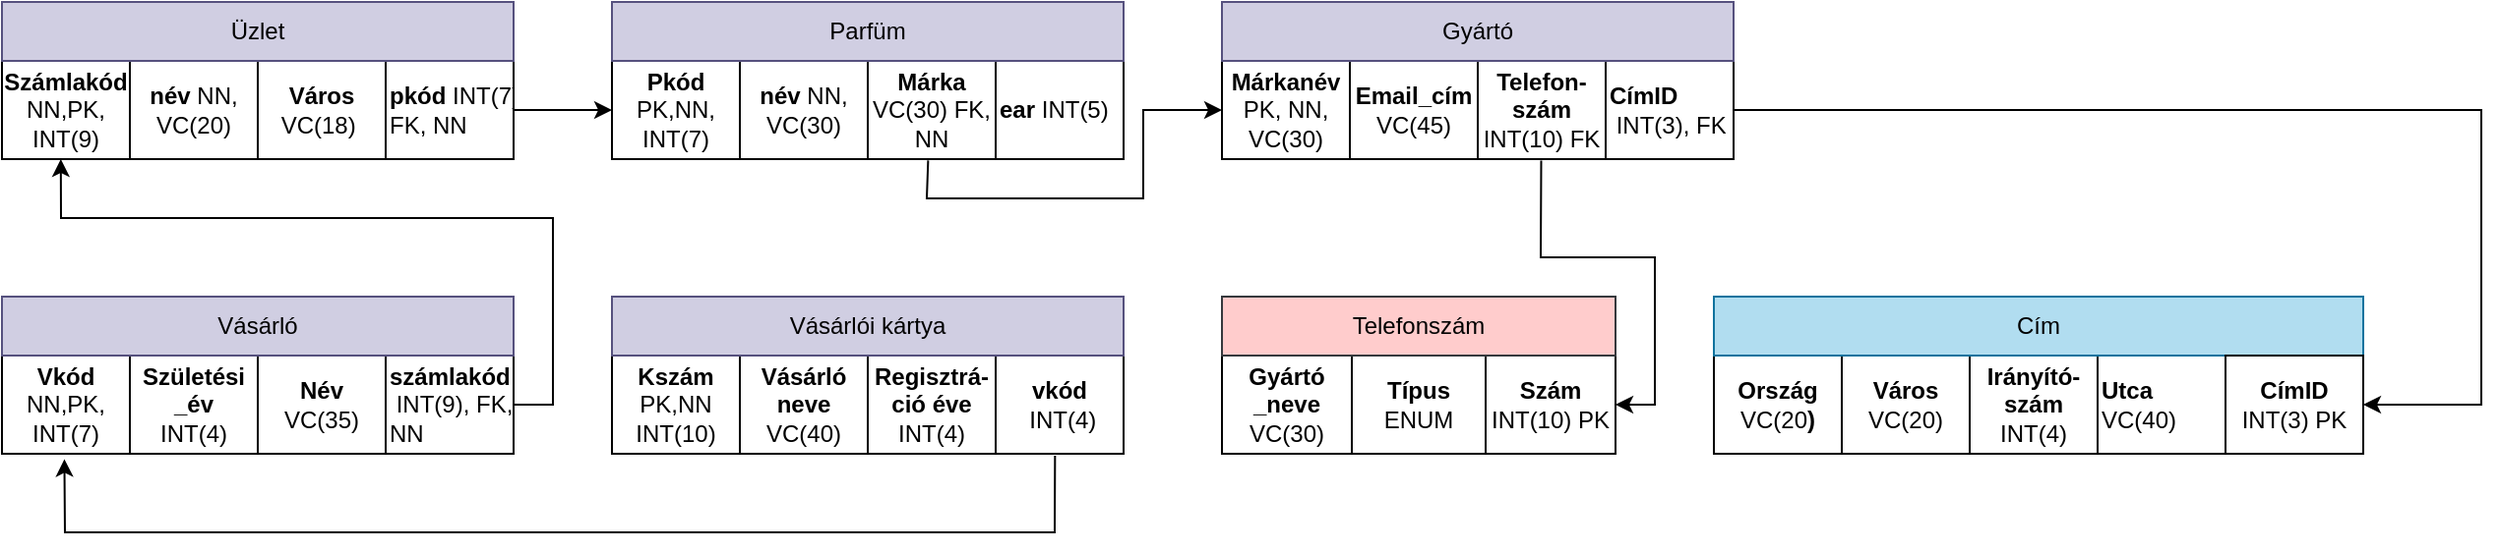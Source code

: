 <mxfile version="24.9.1">
  <diagram name="1 oldal" id="8qRBQV87GWGWTZp9xRCq">
    <mxGraphModel dx="2047" dy="666" grid="1" gridSize="10" guides="1" tooltips="1" connect="1" arrows="1" fold="1" page="1" pageScale="1" pageWidth="827" pageHeight="1169" math="0" shadow="0">
      <root>
        <mxCell id="0" />
        <mxCell id="1" parent="0" />
        <mxCell id="yNoArYyabMt8Pd0Z0W2D-1" value="" style="shape=table;startSize=0;container=1;collapsible=0;childLayout=tableLayout;" parent="1" vertex="1">
          <mxGeometry x="340" y="220" width="260" height="50" as="geometry" />
        </mxCell>
        <mxCell id="yNoArYyabMt8Pd0Z0W2D-2" value="" style="shape=tableRow;horizontal=0;startSize=0;swimlaneHead=0;swimlaneBody=0;strokeColor=inherit;top=0;left=0;bottom=0;right=0;collapsible=0;dropTarget=0;fillColor=none;points=[[0,0.5],[1,0.5]];portConstraint=eastwest;" parent="yNoArYyabMt8Pd0Z0W2D-1" vertex="1">
          <mxGeometry width="260" height="50" as="geometry" />
        </mxCell>
        <mxCell id="yNoArYyabMt8Pd0Z0W2D-3" value="&lt;b&gt;Márkanév&lt;/b&gt; PK, NN, VC(30)" style="shape=partialRectangle;html=1;whiteSpace=wrap;connectable=0;strokeColor=inherit;overflow=hidden;fillColor=none;top=0;left=0;bottom=0;right=0;pointerEvents=1;" parent="yNoArYyabMt8Pd0Z0W2D-2" vertex="1">
          <mxGeometry width="65" height="50" as="geometry">
            <mxRectangle width="65" height="50" as="alternateBounds" />
          </mxGeometry>
        </mxCell>
        <mxCell id="yNoArYyabMt8Pd0Z0W2D-4" value="&lt;b&gt;Email_cím&lt;/b&gt; VC(45)" style="shape=partialRectangle;html=1;whiteSpace=wrap;connectable=0;strokeColor=inherit;overflow=hidden;fillColor=none;top=0;left=0;bottom=0;right=0;pointerEvents=1;" parent="yNoArYyabMt8Pd0Z0W2D-2" vertex="1">
          <mxGeometry x="65" width="65" height="50" as="geometry">
            <mxRectangle width="65" height="50" as="alternateBounds" />
          </mxGeometry>
        </mxCell>
        <mxCell id="yNoArYyabMt8Pd0Z0W2D-5" value="&lt;b&gt;Telefon-&lt;/b&gt;&lt;div&gt;&lt;b&gt;szám&lt;/b&gt;&lt;/div&gt;&lt;div&gt;INT(10) FK&lt;/div&gt;" style="shape=partialRectangle;html=1;whiteSpace=wrap;connectable=0;strokeColor=inherit;overflow=hidden;fillColor=none;top=0;left=0;bottom=0;right=0;pointerEvents=1;" parent="yNoArYyabMt8Pd0Z0W2D-2" vertex="1">
          <mxGeometry x="130" width="65" height="50" as="geometry">
            <mxRectangle width="65" height="50" as="alternateBounds" />
          </mxGeometry>
        </mxCell>
        <mxCell id="yNoArYyabMt8Pd0Z0W2D-6" value="&lt;div style=&quot;&quot;&gt;&lt;b style=&quot;text-align: center;&quot;&gt;CímID&lt;/b&gt;&lt;/div&gt;&lt;div style=&quot;&quot;&gt;&lt;b style=&quot;text-align: center;&quot;&gt;&amp;nbsp;&lt;/b&gt;&lt;span style=&quot;text-align: center;&quot;&gt;INT(3), FK&lt;/span&gt;&lt;/div&gt;" style="shape=partialRectangle;html=1;whiteSpace=wrap;connectable=0;strokeColor=inherit;overflow=hidden;fillColor=none;top=0;left=0;bottom=0;right=0;pointerEvents=1;align=left;" parent="yNoArYyabMt8Pd0Z0W2D-2" vertex="1">
          <mxGeometry x="195" width="65" height="50" as="geometry">
            <mxRectangle width="65" height="50" as="alternateBounds" />
          </mxGeometry>
        </mxCell>
        <mxCell id="yNoArYyabMt8Pd0Z0W2D-8" value="Gyártó" style="rounded=0;whiteSpace=wrap;html=1;fillColor=#d0cee2;strokeColor=#56517e;" parent="1" vertex="1">
          <mxGeometry x="340" y="190" width="260" height="30" as="geometry" />
        </mxCell>
        <mxCell id="yNoArYyabMt8Pd0Z0W2D-9" value="" style="shape=table;startSize=0;container=1;collapsible=0;childLayout=tableLayout;" parent="1" vertex="1">
          <mxGeometry x="30" y="220" width="260" height="50" as="geometry" />
        </mxCell>
        <mxCell id="yNoArYyabMt8Pd0Z0W2D-10" value="" style="shape=tableRow;horizontal=0;startSize=0;swimlaneHead=0;swimlaneBody=0;strokeColor=inherit;top=0;left=0;bottom=0;right=0;collapsible=0;dropTarget=0;fillColor=none;points=[[0,0.5],[1,0.5]];portConstraint=eastwest;" parent="yNoArYyabMt8Pd0Z0W2D-9" vertex="1">
          <mxGeometry width="260" height="50" as="geometry" />
        </mxCell>
        <mxCell id="yNoArYyabMt8Pd0Z0W2D-11" value="&lt;b&gt;Pkód&lt;/b&gt; PK,NN, INT(7)" style="shape=partialRectangle;html=1;whiteSpace=wrap;connectable=0;strokeColor=inherit;overflow=hidden;fillColor=none;top=0;left=0;bottom=0;right=0;pointerEvents=1;" parent="yNoArYyabMt8Pd0Z0W2D-10" vertex="1">
          <mxGeometry width="65" height="50" as="geometry">
            <mxRectangle width="65" height="50" as="alternateBounds" />
          </mxGeometry>
        </mxCell>
        <mxCell id="yNoArYyabMt8Pd0Z0W2D-12" value="&lt;b&gt;név &lt;/b&gt;NN, VC(30)" style="shape=partialRectangle;html=1;whiteSpace=wrap;connectable=0;strokeColor=inherit;overflow=hidden;fillColor=none;top=0;left=0;bottom=0;right=0;pointerEvents=1;" parent="yNoArYyabMt8Pd0Z0W2D-10" vertex="1">
          <mxGeometry x="65" width="65" height="50" as="geometry">
            <mxRectangle width="65" height="50" as="alternateBounds" />
          </mxGeometry>
        </mxCell>
        <mxCell id="yNoArYyabMt8Pd0Z0W2D-13" value="&lt;b&gt;Márka&lt;/b&gt; VC(30) FK, NN" style="shape=partialRectangle;html=1;whiteSpace=wrap;connectable=0;strokeColor=inherit;overflow=hidden;fillColor=none;top=0;left=0;bottom=0;right=0;pointerEvents=1;" parent="yNoArYyabMt8Pd0Z0W2D-10" vertex="1">
          <mxGeometry x="130" width="65" height="50" as="geometry">
            <mxRectangle width="65" height="50" as="alternateBounds" />
          </mxGeometry>
        </mxCell>
        <mxCell id="yNoArYyabMt8Pd0Z0W2D-14" value="&lt;div style=&quot;&quot;&gt;&lt;span style=&quot;background-color: initial;&quot;&gt;&lt;font&gt;&lt;b style=&quot;&quot;&gt;ear &lt;/b&gt;INT(5)&lt;/font&gt;&lt;/span&gt;&lt;/div&gt;" style="shape=partialRectangle;html=1;whiteSpace=wrap;connectable=0;strokeColor=inherit;overflow=hidden;fillColor=none;top=0;left=0;bottom=0;right=0;pointerEvents=1;align=left;" parent="yNoArYyabMt8Pd0Z0W2D-10" vertex="1">
          <mxGeometry x="195" width="65" height="50" as="geometry">
            <mxRectangle width="65" height="50" as="alternateBounds" />
          </mxGeometry>
        </mxCell>
        <mxCell id="yNoArYyabMt8Pd0Z0W2D-15" value="Parfüm" style="rounded=0;whiteSpace=wrap;html=1;fillColor=#d0cee2;strokeColor=#56517e;" parent="1" vertex="1">
          <mxGeometry x="30" y="190" width="260" height="30" as="geometry" />
        </mxCell>
        <mxCell id="yNoArYyabMt8Pd0Z0W2D-16" value="" style="shape=table;startSize=0;container=1;collapsible=0;childLayout=tableLayout;" parent="1" vertex="1">
          <mxGeometry x="-280" y="220" width="260" height="50" as="geometry" />
        </mxCell>
        <mxCell id="yNoArYyabMt8Pd0Z0W2D-17" value="" style="shape=tableRow;horizontal=0;startSize=0;swimlaneHead=0;swimlaneBody=0;strokeColor=inherit;top=0;left=0;bottom=0;right=0;collapsible=0;dropTarget=0;fillColor=none;points=[[0,0.5],[1,0.5]];portConstraint=eastwest;" parent="yNoArYyabMt8Pd0Z0W2D-16" vertex="1">
          <mxGeometry width="260" height="50" as="geometry" />
        </mxCell>
        <mxCell id="yNoArYyabMt8Pd0Z0W2D-18" value="&lt;b&gt;Számlakód &lt;/b&gt;NN,PK, INT(9)" style="shape=partialRectangle;html=1;whiteSpace=wrap;connectable=0;strokeColor=inherit;overflow=hidden;fillColor=none;top=0;left=0;bottom=0;right=0;pointerEvents=1;" parent="yNoArYyabMt8Pd0Z0W2D-17" vertex="1">
          <mxGeometry width="65" height="50" as="geometry">
            <mxRectangle width="65" height="50" as="alternateBounds" />
          </mxGeometry>
        </mxCell>
        <mxCell id="yNoArYyabMt8Pd0Z0W2D-19" value="&lt;b&gt;név &lt;/b&gt;NN, VC(20)" style="shape=partialRectangle;html=1;whiteSpace=wrap;connectable=0;strokeColor=inherit;overflow=hidden;fillColor=none;top=0;left=0;bottom=0;right=0;pointerEvents=1;" parent="yNoArYyabMt8Pd0Z0W2D-17" vertex="1">
          <mxGeometry x="65" width="65" height="50" as="geometry">
            <mxRectangle width="65" height="50" as="alternateBounds" />
          </mxGeometry>
        </mxCell>
        <mxCell id="yNoArYyabMt8Pd0Z0W2D-20" value="&lt;b&gt;Város&lt;/b&gt; VC(18)&amp;nbsp;" style="shape=partialRectangle;html=1;whiteSpace=wrap;connectable=0;strokeColor=inherit;overflow=hidden;fillColor=none;top=0;left=0;bottom=0;right=0;pointerEvents=1;" parent="yNoArYyabMt8Pd0Z0W2D-17" vertex="1">
          <mxGeometry x="130" width="65" height="50" as="geometry">
            <mxRectangle width="65" height="50" as="alternateBounds" />
          </mxGeometry>
        </mxCell>
        <mxCell id="yNoArYyabMt8Pd0Z0W2D-21" value="&lt;div style=&quot;&quot;&gt;&lt;span style=&quot;background-color: initial;&quot;&gt;&lt;font&gt;&lt;b style=&quot;&quot;&gt;pkód&amp;nbsp;&lt;/b&gt;INT(7)&lt;/font&gt;&lt;/span&gt;&lt;/div&gt;&lt;div style=&quot;&quot;&gt;&lt;span style=&quot;background-color: initial;&quot;&gt;&lt;font&gt;FK, NN&lt;/font&gt;&lt;/span&gt;&lt;/div&gt;" style="shape=partialRectangle;html=1;whiteSpace=wrap;connectable=0;strokeColor=inherit;overflow=hidden;fillColor=none;top=0;left=0;bottom=0;right=0;pointerEvents=1;align=left;" parent="yNoArYyabMt8Pd0Z0W2D-17" vertex="1">
          <mxGeometry x="195" width="65" height="50" as="geometry">
            <mxRectangle width="65" height="50" as="alternateBounds" />
          </mxGeometry>
        </mxCell>
        <mxCell id="yNoArYyabMt8Pd0Z0W2D-22" value="Üzlet" style="rounded=0;whiteSpace=wrap;html=1;fillColor=#d0cee2;strokeColor=#56517e;" parent="1" vertex="1">
          <mxGeometry x="-280" y="190" width="260" height="30" as="geometry" />
        </mxCell>
        <mxCell id="yNoArYyabMt8Pd0Z0W2D-23" value="" style="endArrow=classic;html=1;rounded=0;exitX=1;exitY=0.5;exitDx=0;exitDy=0;entryX=0;entryY=0.5;entryDx=0;entryDy=0;" parent="1" source="yNoArYyabMt8Pd0Z0W2D-17" target="yNoArYyabMt8Pd0Z0W2D-10" edge="1">
          <mxGeometry width="50" height="50" relative="1" as="geometry">
            <mxPoint x="120" y="260" as="sourcePoint" />
            <mxPoint x="170" y="210" as="targetPoint" />
          </mxGeometry>
        </mxCell>
        <mxCell id="yNoArYyabMt8Pd0Z0W2D-24" value="" style="endArrow=classic;html=1;rounded=0;exitX=0.618;exitY=1.014;exitDx=0;exitDy=0;exitPerimeter=0;entryX=0;entryY=0.5;entryDx=0;entryDy=0;" parent="1" source="yNoArYyabMt8Pd0Z0W2D-10" target="yNoArYyabMt8Pd0Z0W2D-2" edge="1">
          <mxGeometry width="50" height="50" relative="1" as="geometry">
            <mxPoint x="140" y="290" as="sourcePoint" />
            <mxPoint x="310" y="150" as="targetPoint" />
            <Array as="points">
              <mxPoint x="190" y="290" />
              <mxPoint x="300" y="290" />
              <mxPoint x="300" y="245" />
            </Array>
          </mxGeometry>
        </mxCell>
        <mxCell id="yNoArYyabMt8Pd0Z0W2D-25" value="" style="shape=table;startSize=0;container=1;collapsible=0;childLayout=tableLayout;" parent="1" vertex="1">
          <mxGeometry x="-280" y="370" width="260" height="50" as="geometry" />
        </mxCell>
        <mxCell id="yNoArYyabMt8Pd0Z0W2D-26" value="" style="shape=tableRow;horizontal=0;startSize=0;swimlaneHead=0;swimlaneBody=0;strokeColor=inherit;top=0;left=0;bottom=0;right=0;collapsible=0;dropTarget=0;fillColor=none;points=[[0,0.5],[1,0.5]];portConstraint=eastwest;" parent="yNoArYyabMt8Pd0Z0W2D-25" vertex="1">
          <mxGeometry width="260" height="50" as="geometry" />
        </mxCell>
        <mxCell id="yNoArYyabMt8Pd0Z0W2D-27" value="&lt;b&gt;Vkód &lt;/b&gt;NN,PK, INT(7)" style="shape=partialRectangle;html=1;whiteSpace=wrap;connectable=0;strokeColor=inherit;overflow=hidden;fillColor=none;top=0;left=0;bottom=0;right=0;pointerEvents=1;" parent="yNoArYyabMt8Pd0Z0W2D-26" vertex="1">
          <mxGeometry width="65" height="50" as="geometry">
            <mxRectangle width="65" height="50" as="alternateBounds" />
          </mxGeometry>
        </mxCell>
        <mxCell id="yNoArYyabMt8Pd0Z0W2D-28" value="&lt;b&gt;Születési&lt;/b&gt;&lt;div&gt;&lt;b&gt;_év&lt;/b&gt;&lt;/div&gt;&lt;div&gt;INT(4)&lt;/div&gt;" style="shape=partialRectangle;html=1;whiteSpace=wrap;connectable=0;strokeColor=inherit;overflow=hidden;fillColor=none;top=0;left=0;bottom=0;right=0;pointerEvents=1;" parent="yNoArYyabMt8Pd0Z0W2D-26" vertex="1">
          <mxGeometry x="65" width="65" height="50" as="geometry">
            <mxRectangle width="65" height="50" as="alternateBounds" />
          </mxGeometry>
        </mxCell>
        <mxCell id="yNoArYyabMt8Pd0Z0W2D-29" value="&lt;b&gt;Név&lt;/b&gt; VC(35)" style="shape=partialRectangle;html=1;whiteSpace=wrap;connectable=0;strokeColor=inherit;overflow=hidden;fillColor=none;top=0;left=0;bottom=0;right=0;pointerEvents=1;" parent="yNoArYyabMt8Pd0Z0W2D-26" vertex="1">
          <mxGeometry x="130" width="65" height="50" as="geometry">
            <mxRectangle width="65" height="50" as="alternateBounds" />
          </mxGeometry>
        </mxCell>
        <mxCell id="yNoArYyabMt8Pd0Z0W2D-30" value="&lt;div style=&quot;&quot;&gt;&lt;span style=&quot;background-color: initial;&quot;&gt;&lt;font&gt;&lt;b style=&quot;&quot;&gt;számlakód&lt;/b&gt;&lt;/font&gt;&lt;/span&gt;&lt;/div&gt;&lt;div style=&quot;&quot;&gt;&lt;span style=&quot;background-color: initial;&quot;&gt;&lt;font&gt;&lt;b style=&quot;&quot;&gt;&amp;nbsp;&lt;/b&gt;INT(9), FK, NN&lt;/font&gt;&lt;/span&gt;&lt;/div&gt;" style="shape=partialRectangle;html=1;whiteSpace=wrap;connectable=0;strokeColor=inherit;overflow=hidden;fillColor=none;top=0;left=0;bottom=0;right=0;pointerEvents=1;align=left;" parent="yNoArYyabMt8Pd0Z0W2D-26" vertex="1">
          <mxGeometry x="195" width="65" height="50" as="geometry">
            <mxRectangle width="65" height="50" as="alternateBounds" />
          </mxGeometry>
        </mxCell>
        <mxCell id="yNoArYyabMt8Pd0Z0W2D-31" value="Vásárló" style="rounded=0;whiteSpace=wrap;html=1;fillColor=#d0cee2;strokeColor=#56517e;" parent="1" vertex="1">
          <mxGeometry x="-280" y="340" width="260" height="30" as="geometry" />
        </mxCell>
        <mxCell id="yNoArYyabMt8Pd0Z0W2D-33" value="" style="shape=table;startSize=0;container=1;collapsible=0;childLayout=tableLayout;" parent="1" vertex="1">
          <mxGeometry x="30" y="370" width="260" height="50" as="geometry" />
        </mxCell>
        <mxCell id="yNoArYyabMt8Pd0Z0W2D-34" value="" style="shape=tableRow;horizontal=0;startSize=0;swimlaneHead=0;swimlaneBody=0;strokeColor=inherit;top=0;left=0;bottom=0;right=0;collapsible=0;dropTarget=0;fillColor=none;points=[[0,0.5],[1,0.5]];portConstraint=eastwest;" parent="yNoArYyabMt8Pd0Z0W2D-33" vertex="1">
          <mxGeometry width="260" height="50" as="geometry" />
        </mxCell>
        <mxCell id="yNoArYyabMt8Pd0Z0W2D-35" value="&lt;b&gt;Kszám&lt;/b&gt;&lt;div&gt;PK,NN INT(10)&lt;/div&gt;" style="shape=partialRectangle;html=1;whiteSpace=wrap;connectable=0;strokeColor=inherit;overflow=hidden;fillColor=none;top=0;left=0;bottom=0;right=0;pointerEvents=1;" parent="yNoArYyabMt8Pd0Z0W2D-34" vertex="1">
          <mxGeometry width="65" height="50" as="geometry">
            <mxRectangle width="65" height="50" as="alternateBounds" />
          </mxGeometry>
        </mxCell>
        <mxCell id="yNoArYyabMt8Pd0Z0W2D-36" value="&lt;b&gt;Vásárló neve &lt;/b&gt;VC(40)" style="shape=partialRectangle;html=1;whiteSpace=wrap;connectable=0;strokeColor=inherit;overflow=hidden;fillColor=none;top=0;left=0;bottom=0;right=0;pointerEvents=1;" parent="yNoArYyabMt8Pd0Z0W2D-34" vertex="1">
          <mxGeometry x="65" width="65" height="50" as="geometry">
            <mxRectangle width="65" height="50" as="alternateBounds" />
          </mxGeometry>
        </mxCell>
        <mxCell id="yNoArYyabMt8Pd0Z0W2D-37" value="&lt;b&gt;Regisztrá-&lt;/b&gt;&lt;div&gt;&lt;b&gt;ció éve &lt;/b&gt;INT(4)&lt;/div&gt;" style="shape=partialRectangle;html=1;whiteSpace=wrap;connectable=0;strokeColor=inherit;overflow=hidden;fillColor=none;top=0;left=0;bottom=0;right=0;pointerEvents=1;" parent="yNoArYyabMt8Pd0Z0W2D-34" vertex="1">
          <mxGeometry x="130" width="65" height="50" as="geometry">
            <mxRectangle width="65" height="50" as="alternateBounds" />
          </mxGeometry>
        </mxCell>
        <mxCell id="yNoArYyabMt8Pd0Z0W2D-38" value="&lt;div style=&quot;&quot;&gt;&lt;span style=&quot;background-color: initial;&quot;&gt;&lt;font&gt;&lt;b style=&quot;&quot;&gt;vkód&lt;/b&gt;&lt;/font&gt;&lt;/span&gt;&lt;/div&gt;&lt;div style=&quot;&quot;&gt;&lt;span style=&quot;background-color: initial;&quot;&gt;&lt;font&gt;&lt;b style=&quot;&quot;&gt;&amp;nbsp;&lt;/b&gt;INT(4)&lt;/font&gt;&lt;/span&gt;&lt;/div&gt;" style="shape=partialRectangle;html=1;whiteSpace=wrap;connectable=0;strokeColor=inherit;overflow=hidden;fillColor=none;top=0;left=0;bottom=0;right=0;pointerEvents=1;align=center;" parent="yNoArYyabMt8Pd0Z0W2D-34" vertex="1">
          <mxGeometry x="195" width="65" height="50" as="geometry">
            <mxRectangle width="65" height="50" as="alternateBounds" />
          </mxGeometry>
        </mxCell>
        <mxCell id="yNoArYyabMt8Pd0Z0W2D-39" value="Vásárlói kártya" style="rounded=0;whiteSpace=wrap;html=1;fillColor=#d0cee2;strokeColor=#56517e;" parent="1" vertex="1">
          <mxGeometry x="30" y="340" width="260" height="30" as="geometry" />
        </mxCell>
        <mxCell id="yNoArYyabMt8Pd0Z0W2D-48" value="" style="shape=partialRectangle;html=1;whiteSpace=wrap;connectable=0;strokeColor=inherit;overflow=hidden;fillColor=none;top=0;left=0;bottom=0;right=0;pointerEvents=1;align=left;" parent="1" vertex="1">
          <mxGeometry x="535" y="380" width="65" height="50" as="geometry">
            <mxRectangle width="65" height="50" as="alternateBounds" />
          </mxGeometry>
        </mxCell>
        <mxCell id="yNoArYyabMt8Pd0Z0W2D-49" value="" style="shape=table;startSize=0;container=1;collapsible=0;childLayout=tableLayout;" parent="1" vertex="1">
          <mxGeometry x="590" y="370" width="260" height="50" as="geometry" />
        </mxCell>
        <mxCell id="yNoArYyabMt8Pd0Z0W2D-50" value="" style="shape=tableRow;horizontal=0;startSize=0;swimlaneHead=0;swimlaneBody=0;strokeColor=inherit;top=0;left=0;bottom=0;right=0;collapsible=0;dropTarget=0;fillColor=none;points=[[0,0.5],[1,0.5]];portConstraint=eastwest;" parent="yNoArYyabMt8Pd0Z0W2D-49" vertex="1">
          <mxGeometry width="260" height="50" as="geometry" />
        </mxCell>
        <mxCell id="yNoArYyabMt8Pd0Z0W2D-51" value="&lt;b&gt;Ország&lt;/b&gt;&lt;div&gt;VC(20&lt;b&gt;)&lt;/b&gt;&lt;/div&gt;" style="shape=partialRectangle;html=1;whiteSpace=wrap;connectable=0;strokeColor=inherit;overflow=hidden;fillColor=none;top=0;left=0;bottom=0;right=0;pointerEvents=1;" parent="yNoArYyabMt8Pd0Z0W2D-50" vertex="1">
          <mxGeometry width="65" height="50" as="geometry">
            <mxRectangle width="65" height="50" as="alternateBounds" />
          </mxGeometry>
        </mxCell>
        <mxCell id="yNoArYyabMt8Pd0Z0W2D-52" value="&lt;b&gt;Város&lt;/b&gt;&lt;div&gt;VC(20)&lt;/div&gt;" style="shape=partialRectangle;html=1;whiteSpace=wrap;connectable=0;strokeColor=inherit;overflow=hidden;fillColor=none;top=0;left=0;bottom=0;right=0;pointerEvents=1;" parent="yNoArYyabMt8Pd0Z0W2D-50" vertex="1">
          <mxGeometry x="65" width="65" height="50" as="geometry">
            <mxRectangle width="65" height="50" as="alternateBounds" />
          </mxGeometry>
        </mxCell>
        <mxCell id="yNoArYyabMt8Pd0Z0W2D-53" value="&lt;b&gt;Irányító-szám&lt;/b&gt;&lt;div&gt;INT(4)&lt;/div&gt;" style="shape=partialRectangle;html=1;whiteSpace=wrap;connectable=0;strokeColor=inherit;overflow=hidden;fillColor=none;top=0;left=0;bottom=0;right=0;pointerEvents=1;" parent="yNoArYyabMt8Pd0Z0W2D-50" vertex="1">
          <mxGeometry x="130" width="65" height="50" as="geometry">
            <mxRectangle width="65" height="50" as="alternateBounds" />
          </mxGeometry>
        </mxCell>
        <mxCell id="yNoArYyabMt8Pd0Z0W2D-54" value="&lt;div style=&quot;&quot;&gt;&lt;b&gt;Utca&lt;/b&gt;&lt;/div&gt;&lt;div style=&quot;&quot;&gt;VC(40)&lt;/div&gt;" style="shape=partialRectangle;html=1;whiteSpace=wrap;connectable=0;strokeColor=inherit;overflow=hidden;fillColor=none;top=0;left=0;bottom=0;right=0;pointerEvents=1;align=left;" parent="yNoArYyabMt8Pd0Z0W2D-50" vertex="1">
          <mxGeometry x="195" width="65" height="50" as="geometry">
            <mxRectangle width="65" height="50" as="alternateBounds" />
          </mxGeometry>
        </mxCell>
        <mxCell id="yNoArYyabMt8Pd0Z0W2D-55" value="Cím" style="rounded=0;whiteSpace=wrap;html=1;fillColor=#b1ddf0;strokeColor=#10739e;" parent="1" vertex="1">
          <mxGeometry x="590" y="340" width="330" height="30" as="geometry" />
        </mxCell>
        <mxCell id="yNoArYyabMt8Pd0Z0W2D-56" value="" style="shape=table;startSize=0;container=1;collapsible=0;childLayout=tableLayout;" parent="1" vertex="1">
          <mxGeometry x="340" y="370" width="200" height="50" as="geometry" />
        </mxCell>
        <mxCell id="yNoArYyabMt8Pd0Z0W2D-57" value="" style="shape=tableRow;horizontal=0;startSize=0;swimlaneHead=0;swimlaneBody=0;strokeColor=inherit;top=0;left=0;bottom=0;right=0;collapsible=0;dropTarget=0;fillColor=none;points=[[0,0.5],[1,0.5]];portConstraint=eastwest;" parent="yNoArYyabMt8Pd0Z0W2D-56" vertex="1">
          <mxGeometry width="200" height="50" as="geometry" />
        </mxCell>
        <mxCell id="yNoArYyabMt8Pd0Z0W2D-58" value="&lt;b&gt;Gyártó&lt;/b&gt;&lt;div&gt;&lt;b&gt;_neve &lt;/b&gt;VC(30)&lt;/div&gt;" style="shape=partialRectangle;html=1;whiteSpace=wrap;connectable=0;strokeColor=inherit;overflow=hidden;fillColor=none;top=0;left=0;bottom=0;right=0;pointerEvents=1;" parent="yNoArYyabMt8Pd0Z0W2D-57" vertex="1">
          <mxGeometry width="66" height="50" as="geometry">
            <mxRectangle width="66" height="50" as="alternateBounds" />
          </mxGeometry>
        </mxCell>
        <mxCell id="yNoArYyabMt8Pd0Z0W2D-59" value="&lt;b&gt;Típus &lt;/b&gt;ENUM" style="shape=partialRectangle;html=1;whiteSpace=wrap;connectable=0;strokeColor=inherit;overflow=hidden;fillColor=none;top=0;left=0;bottom=0;right=0;pointerEvents=1;" parent="yNoArYyabMt8Pd0Z0W2D-57" vertex="1">
          <mxGeometry x="66" width="68" height="50" as="geometry">
            <mxRectangle width="68" height="50" as="alternateBounds" />
          </mxGeometry>
        </mxCell>
        <mxCell id="yNoArYyabMt8Pd0Z0W2D-60" value="&lt;b&gt;Szám&lt;/b&gt;&lt;div&gt;INT(10) PK&lt;/div&gt;" style="shape=partialRectangle;html=1;whiteSpace=wrap;connectable=0;strokeColor=inherit;overflow=hidden;fillColor=none;top=0;left=0;bottom=0;right=0;pointerEvents=1;" parent="yNoArYyabMt8Pd0Z0W2D-57" vertex="1">
          <mxGeometry x="134" width="66" height="50" as="geometry">
            <mxRectangle width="66" height="50" as="alternateBounds" />
          </mxGeometry>
        </mxCell>
        <mxCell id="yNoArYyabMt8Pd0Z0W2D-61" value="Telefonszám" style="rounded=0;whiteSpace=wrap;html=1;fillColor=#ffcccc;strokeColor=#36393d;" parent="1" vertex="1">
          <mxGeometry x="340" y="340" width="200" height="30" as="geometry" />
        </mxCell>
        <mxCell id="yNoArYyabMt8Pd0Z0W2D-62" value="" style="endArrow=classic;html=1;rounded=0;entryX=1;entryY=0.5;entryDx=0;entryDy=0;exitX=0.624;exitY=1.016;exitDx=0;exitDy=0;exitPerimeter=0;" parent="1" source="yNoArYyabMt8Pd0Z0W2D-2" target="yNoArYyabMt8Pd0Z0W2D-57" edge="1">
          <mxGeometry width="50" height="50" relative="1" as="geometry">
            <mxPoint x="420" y="260" as="sourcePoint" />
            <mxPoint x="470" y="210" as="targetPoint" />
            <Array as="points">
              <mxPoint x="502" y="320" />
              <mxPoint x="560" y="320" />
              <mxPoint x="560" y="395" />
            </Array>
          </mxGeometry>
        </mxCell>
        <mxCell id="yNoArYyabMt8Pd0Z0W2D-63" value="" style="endArrow=classic;html=1;rounded=0;entryX=0.122;entryY=1.054;entryDx=0;entryDy=0;entryPerimeter=0;exitX=0.866;exitY=1.021;exitDx=0;exitDy=0;exitPerimeter=0;" parent="1" source="yNoArYyabMt8Pd0Z0W2D-34" target="yNoArYyabMt8Pd0Z0W2D-26" edge="1">
          <mxGeometry width="50" height="50" relative="1" as="geometry">
            <mxPoint x="320" y="460" as="sourcePoint" />
            <mxPoint x="-330" y="450" as="targetPoint" />
            <Array as="points">
              <mxPoint x="255" y="460" />
              <mxPoint x="-248" y="460" />
            </Array>
          </mxGeometry>
        </mxCell>
        <mxCell id="yNoArYyabMt8Pd0Z0W2D-64" value="" style="endArrow=classic;html=1;rounded=0;entryX=0.115;entryY=1;entryDx=0;entryDy=0;entryPerimeter=0;exitX=1;exitY=0.5;exitDx=0;exitDy=0;" parent="1" source="yNoArYyabMt8Pd0Z0W2D-26" target="yNoArYyabMt8Pd0Z0W2D-17" edge="1">
          <mxGeometry width="50" height="50" relative="1" as="geometry">
            <mxPoint y="440" as="sourcePoint" />
            <mxPoint x="180" y="230" as="targetPoint" />
            <Array as="points">
              <mxPoint y="395" />
              <mxPoint y="300" />
              <mxPoint x="-250" y="300" />
            </Array>
          </mxGeometry>
        </mxCell>
        <mxCell id="yNoArYyabMt8Pd0Z0W2D-65" value="" style="endArrow=classic;html=1;rounded=0;entryX=1;entryY=0.5;entryDx=0;entryDy=0;" parent="1" target="pVySx0jvAV13OwQmomrk-1" edge="1">
          <mxGeometry width="50" height="50" relative="1" as="geometry">
            <mxPoint x="600" y="245" as="sourcePoint" />
            <mxPoint x="970" y="390" as="targetPoint" />
            <Array as="points">
              <mxPoint x="720" y="245" />
              <mxPoint x="980" y="245" />
              <mxPoint x="980" y="395" />
            </Array>
          </mxGeometry>
        </mxCell>
        <mxCell id="pVySx0jvAV13OwQmomrk-1" value="&lt;b&gt;CímID &lt;/b&gt;INT(3) PK" style="rounded=0;whiteSpace=wrap;html=1;" parent="1" vertex="1">
          <mxGeometry x="850" y="370" width="70" height="50" as="geometry" />
        </mxCell>
      </root>
    </mxGraphModel>
  </diagram>
</mxfile>
